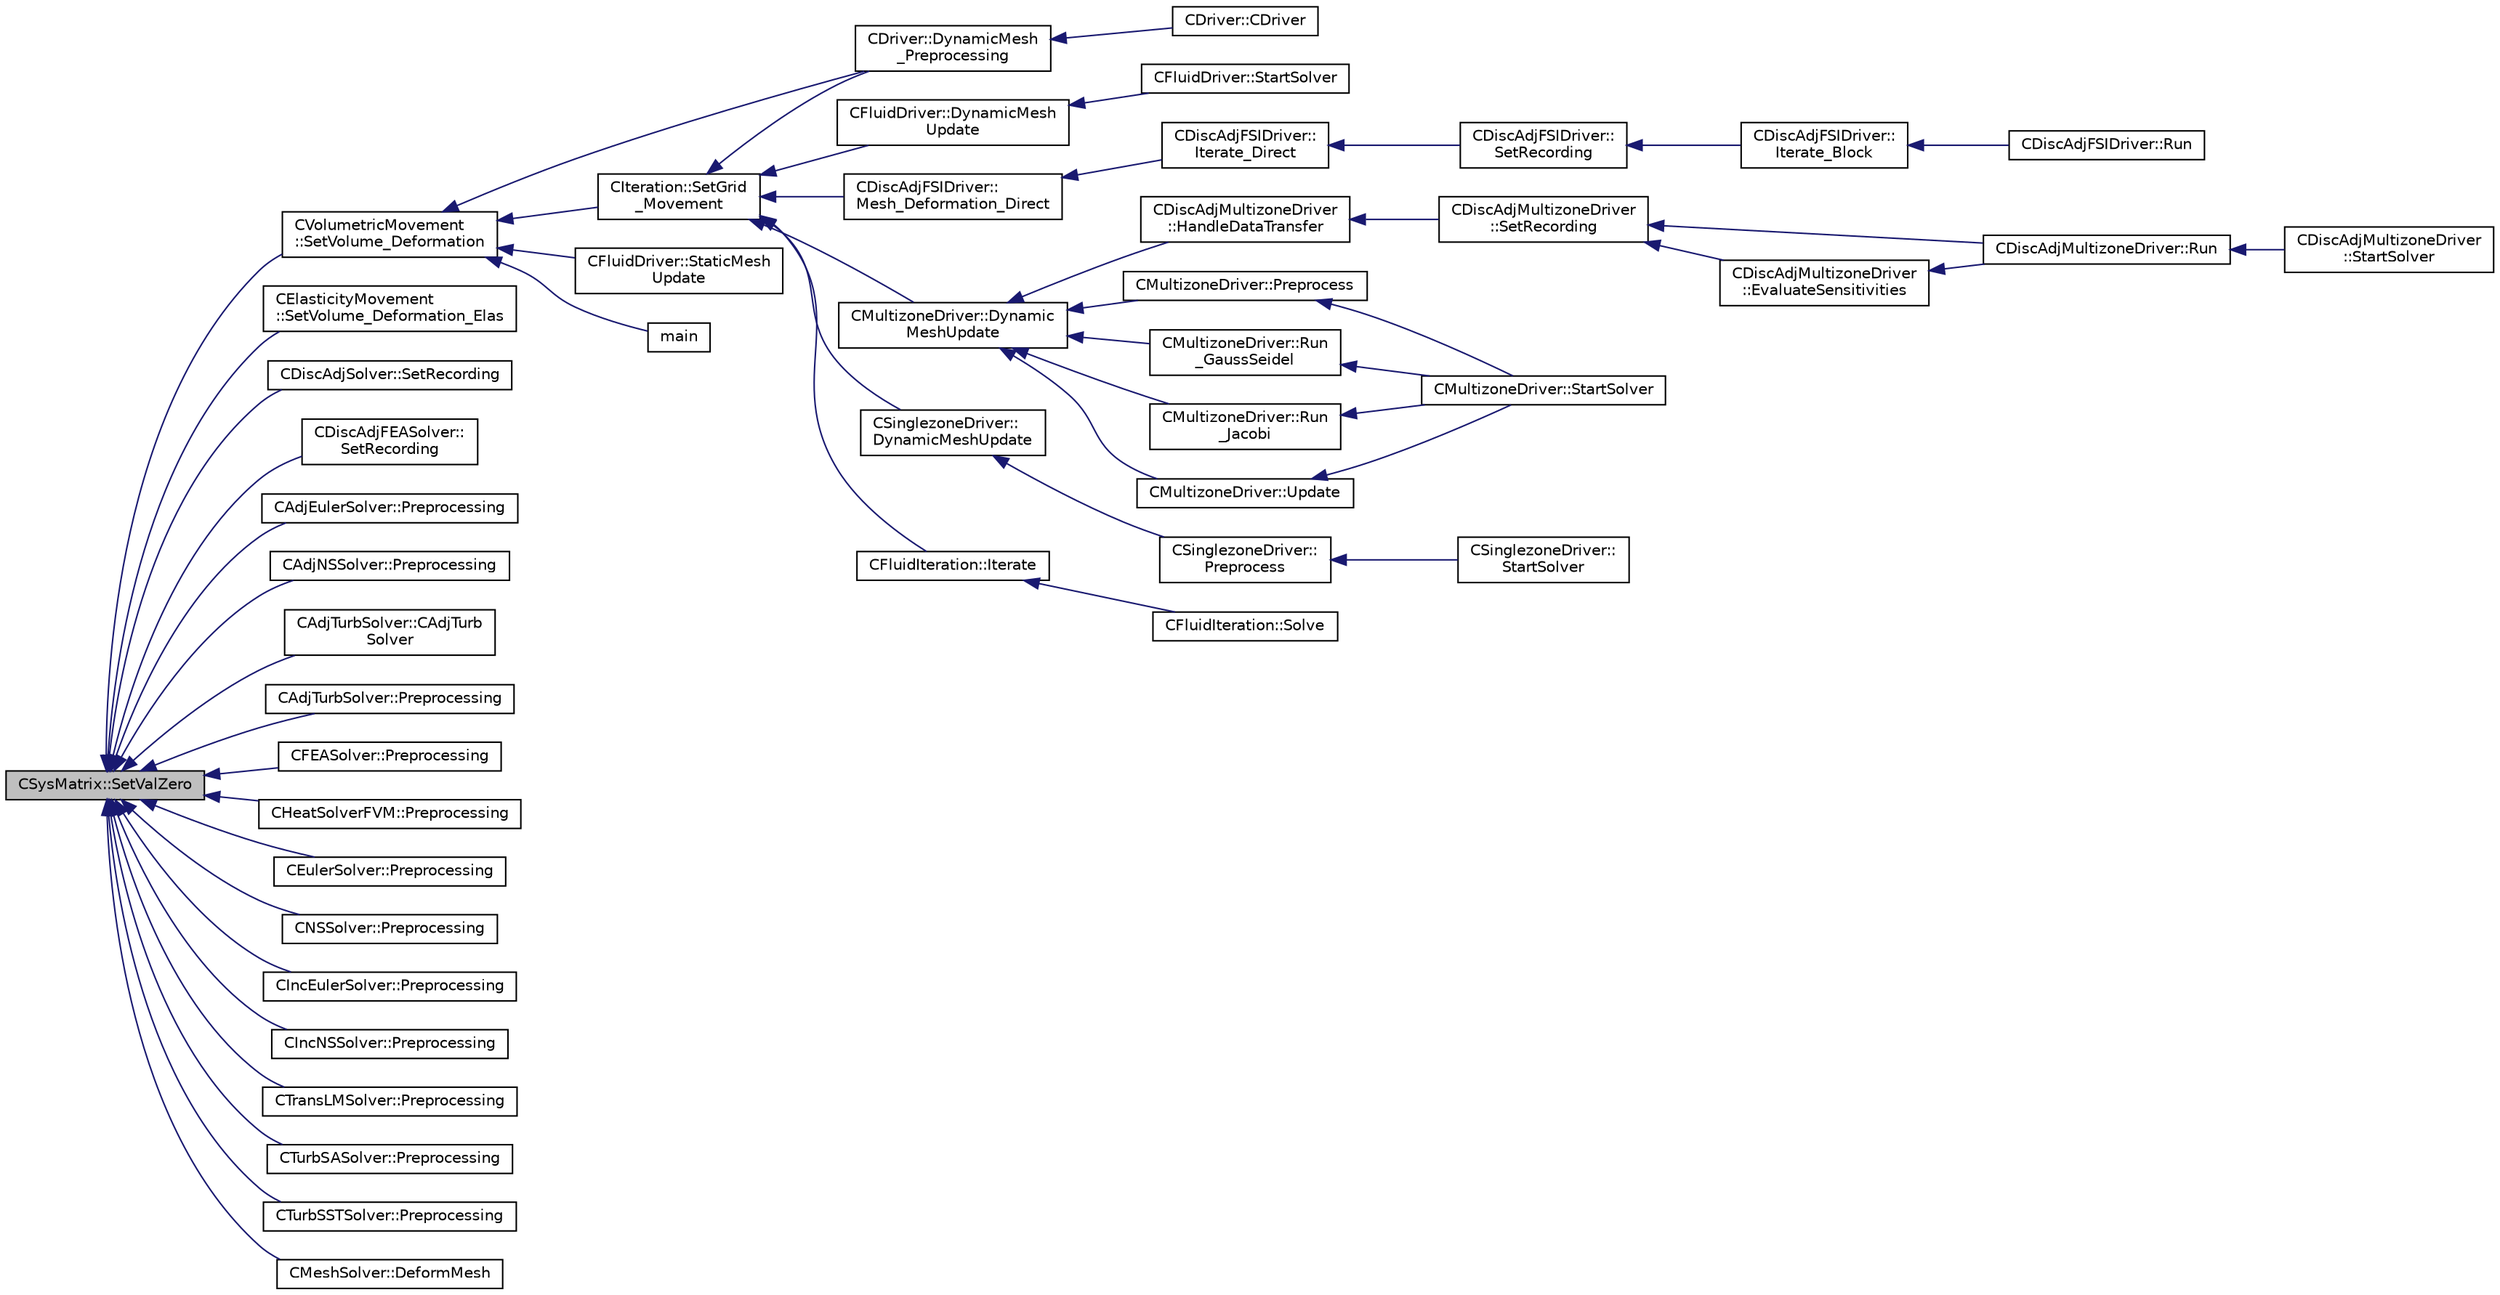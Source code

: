 digraph "CSysMatrix::SetValZero"
{
  edge [fontname="Helvetica",fontsize="10",labelfontname="Helvetica",labelfontsize="10"];
  node [fontname="Helvetica",fontsize="10",shape=record];
  rankdir="LR";
  Node514 [label="CSysMatrix::SetValZero",height=0.2,width=0.4,color="black", fillcolor="grey75", style="filled", fontcolor="black"];
  Node514 -> Node515 [dir="back",color="midnightblue",fontsize="10",style="solid",fontname="Helvetica"];
  Node515 [label="CVolumetricMovement\l::SetVolume_Deformation",height=0.2,width=0.4,color="black", fillcolor="white", style="filled",URL="$class_c_volumetric_movement.html#a9120967db0448fb16cb3ddf14ce6b533",tooltip="Grid deformation using the spring analogy method. "];
  Node515 -> Node516 [dir="back",color="midnightblue",fontsize="10",style="solid",fontname="Helvetica"];
  Node516 [label="CDriver::DynamicMesh\l_Preprocessing",height=0.2,width=0.4,color="black", fillcolor="white", style="filled",URL="$class_c_driver.html#af585d91d9c08dbddcc2b3e67dd5f5af9",tooltip="GridMovement_Preprocessing. "];
  Node516 -> Node517 [dir="back",color="midnightblue",fontsize="10",style="solid",fontname="Helvetica"];
  Node517 [label="CDriver::CDriver",height=0.2,width=0.4,color="black", fillcolor="white", style="filled",URL="$class_c_driver.html#a3fca4a013a6efa9bbb38fe78a86b5f3d",tooltip="Constructor of the class. "];
  Node515 -> Node518 [dir="back",color="midnightblue",fontsize="10",style="solid",fontname="Helvetica"];
  Node518 [label="CIteration::SetGrid\l_Movement",height=0.2,width=0.4,color="black", fillcolor="white", style="filled",URL="$class_c_iteration.html#a7b36785762f6b0c214569b185b858b6c",tooltip="Updates the positions and grid velocities for dynamic meshes between physical time steps..."];
  Node518 -> Node516 [dir="back",color="midnightblue",fontsize="10",style="solid",fontname="Helvetica"];
  Node518 -> Node519 [dir="back",color="midnightblue",fontsize="10",style="solid",fontname="Helvetica"];
  Node519 [label="CFluidDriver::DynamicMesh\lUpdate",height=0.2,width=0.4,color="black", fillcolor="white", style="filled",URL="$class_c_fluid_driver.html#a4eee67049f34a1875a42afa470e9f828",tooltip="Perform a dynamic mesh deformation, included grid velocity computation and the update of the multigri..."];
  Node519 -> Node520 [dir="back",color="midnightblue",fontsize="10",style="solid",fontname="Helvetica"];
  Node520 [label="CFluidDriver::StartSolver",height=0.2,width=0.4,color="black", fillcolor="white", style="filled",URL="$class_c_fluid_driver.html#a1c122d5a4b5f562f69a84aef2b8bd6d5",tooltip="Launch the computation for all zones and all physics. "];
  Node518 -> Node521 [dir="back",color="midnightblue",fontsize="10",style="solid",fontname="Helvetica"];
  Node521 [label="CDiscAdjFSIDriver::\lMesh_Deformation_Direct",height=0.2,width=0.4,color="black", fillcolor="white", style="filled",URL="$class_c_disc_adj_f_s_i_driver.html#ad683500d6b3773af342165b1b18f5c59",tooltip="Run a direct mesh deformation. "];
  Node521 -> Node522 [dir="back",color="midnightblue",fontsize="10",style="solid",fontname="Helvetica"];
  Node522 [label="CDiscAdjFSIDriver::\lIterate_Direct",height=0.2,width=0.4,color="black", fillcolor="white", style="filled",URL="$class_c_disc_adj_f_s_i_driver.html#acd9e7f14d860522e48ba2b6db34efd49",tooltip="Iterate the direct solver for recording. "];
  Node522 -> Node523 [dir="back",color="midnightblue",fontsize="10",style="solid",fontname="Helvetica"];
  Node523 [label="CDiscAdjFSIDriver::\lSetRecording",height=0.2,width=0.4,color="black", fillcolor="white", style="filled",URL="$class_c_disc_adj_f_s_i_driver.html#ab07394a77802e469a321ccd1b10cb988",tooltip="Set the recording for a Discrete Adjoint iteration for the FSI problem. "];
  Node523 -> Node524 [dir="back",color="midnightblue",fontsize="10",style="solid",fontname="Helvetica"];
  Node524 [label="CDiscAdjFSIDriver::\lIterate_Block",height=0.2,width=0.4,color="black", fillcolor="white", style="filled",URL="$class_c_disc_adj_f_s_i_driver.html#a84949f139fa795b7d34d6ff77e82eb5c",tooltip="Iterate a certain block for adjoint FSI - may be the whole set of variables or independent and subite..."];
  Node524 -> Node525 [dir="back",color="midnightblue",fontsize="10",style="solid",fontname="Helvetica"];
  Node525 [label="CDiscAdjFSIDriver::Run",height=0.2,width=0.4,color="black", fillcolor="white", style="filled",URL="$class_c_disc_adj_f_s_i_driver.html#a2e965d6e9c4dcfc296077cae225cab21",tooltip="Run a Discrete Adjoint iteration for the FSI problem. "];
  Node518 -> Node526 [dir="back",color="midnightblue",fontsize="10",style="solid",fontname="Helvetica"];
  Node526 [label="CMultizoneDriver::Dynamic\lMeshUpdate",height=0.2,width=0.4,color="black", fillcolor="white", style="filled",URL="$class_c_multizone_driver.html#ad28a95a48e9750237a5e2b1bf2c4aac9",tooltip="Perform a dynamic mesh deformation, included grid velocity computation and the update of the multigri..."];
  Node526 -> Node527 [dir="back",color="midnightblue",fontsize="10",style="solid",fontname="Helvetica"];
  Node527 [label="CDiscAdjMultizoneDriver\l::HandleDataTransfer",height=0.2,width=0.4,color="black", fillcolor="white", style="filled",URL="$class_c_disc_adj_multizone_driver.html#ab33de05a7a1f77dcf60014a4a35dd4f1",tooltip="Transfer data between zones and update grids when required. "];
  Node527 -> Node528 [dir="back",color="midnightblue",fontsize="10",style="solid",fontname="Helvetica"];
  Node528 [label="CDiscAdjMultizoneDriver\l::SetRecording",height=0.2,width=0.4,color="black", fillcolor="white", style="filled",URL="$class_c_disc_adj_multizone_driver.html#a441f8669a04147aacab7df463e1dd021",tooltip="Record one iteration of the primal problem within each zone. "];
  Node528 -> Node529 [dir="back",color="midnightblue",fontsize="10",style="solid",fontname="Helvetica"];
  Node529 [label="CDiscAdjMultizoneDriver::Run",height=0.2,width=0.4,color="black", fillcolor="white", style="filled",URL="$class_c_disc_adj_multizone_driver.html#af996aecdb6d20aa4fc81c9b67295abf5",tooltip="[Overload] Run an discrete adjoint update of all solvers within multiple zones. "];
  Node529 -> Node530 [dir="back",color="midnightblue",fontsize="10",style="solid",fontname="Helvetica"];
  Node530 [label="CDiscAdjMultizoneDriver\l::StartSolver",height=0.2,width=0.4,color="black", fillcolor="white", style="filled",URL="$class_c_disc_adj_multizone_driver.html#a75de0a1a482ceeed4301a384f1515092",tooltip="[Overload] Launch the computation for discrete adjoint multizone problems. "];
  Node528 -> Node531 [dir="back",color="midnightblue",fontsize="10",style="solid",fontname="Helvetica"];
  Node531 [label="CDiscAdjMultizoneDriver\l::EvaluateSensitivities",height=0.2,width=0.4,color="black", fillcolor="white", style="filled",URL="$class_c_disc_adj_multizone_driver.html#ac2789097629674cfb7d4de64954024df",tooltip="Evaluate sensitivites for the current adjoint solution and output files. "];
  Node531 -> Node529 [dir="back",color="midnightblue",fontsize="10",style="solid",fontname="Helvetica"];
  Node526 -> Node532 [dir="back",color="midnightblue",fontsize="10",style="solid",fontname="Helvetica"];
  Node532 [label="CMultizoneDriver::Preprocess",height=0.2,width=0.4,color="black", fillcolor="white", style="filled",URL="$class_c_multizone_driver.html#a29c97f0dff69501feb7d5f8fe2670088",tooltip="Preprocess the multizone iteration. "];
  Node532 -> Node533 [dir="back",color="midnightblue",fontsize="10",style="solid",fontname="Helvetica"];
  Node533 [label="CMultizoneDriver::StartSolver",height=0.2,width=0.4,color="black", fillcolor="white", style="filled",URL="$class_c_multizone_driver.html#a03cfc000c383ef0d86d34e1c6aef5ff3",tooltip="[Overload] Launch the computation for multizone problems. "];
  Node526 -> Node534 [dir="back",color="midnightblue",fontsize="10",style="solid",fontname="Helvetica"];
  Node534 [label="CMultizoneDriver::Run\l_GaussSeidel",height=0.2,width=0.4,color="black", fillcolor="white", style="filled",URL="$class_c_multizone_driver.html#a8036223cdbe0c0d4552f17f6bad9189b",tooltip="Run a Block Gauss-Seidel iteration in all physical zones. "];
  Node534 -> Node533 [dir="back",color="midnightblue",fontsize="10",style="solid",fontname="Helvetica"];
  Node526 -> Node535 [dir="back",color="midnightblue",fontsize="10",style="solid",fontname="Helvetica"];
  Node535 [label="CMultizoneDriver::Run\l_Jacobi",height=0.2,width=0.4,color="black", fillcolor="white", style="filled",URL="$class_c_multizone_driver.html#a1bf2824daac5a10e8fb7387676eee338",tooltip="Run a Block-Jacobi iteration in all physical zones. "];
  Node535 -> Node533 [dir="back",color="midnightblue",fontsize="10",style="solid",fontname="Helvetica"];
  Node526 -> Node536 [dir="back",color="midnightblue",fontsize="10",style="solid",fontname="Helvetica"];
  Node536 [label="CMultizoneDriver::Update",height=0.2,width=0.4,color="black", fillcolor="white", style="filled",URL="$class_c_multizone_driver.html#ac5d960382730c14b035965906cf02cb6",tooltip="Update the dual-time solution within multiple zones. "];
  Node536 -> Node533 [dir="back",color="midnightblue",fontsize="10",style="solid",fontname="Helvetica"];
  Node518 -> Node537 [dir="back",color="midnightblue",fontsize="10",style="solid",fontname="Helvetica"];
  Node537 [label="CSinglezoneDriver::\lDynamicMeshUpdate",height=0.2,width=0.4,color="black", fillcolor="white", style="filled",URL="$class_c_singlezone_driver.html#a8cf4c7786b495d459818b656a7f6a357",tooltip="Perform a dynamic mesh deformation, included grid velocity computation and the update of the multigri..."];
  Node537 -> Node538 [dir="back",color="midnightblue",fontsize="10",style="solid",fontname="Helvetica"];
  Node538 [label="CSinglezoneDriver::\lPreprocess",height=0.2,width=0.4,color="black", fillcolor="white", style="filled",URL="$class_c_singlezone_driver.html#adc6587c2d0cd656a4fbdebaf611fbbc8",tooltip="Preprocess the single-zone iteration. "];
  Node538 -> Node539 [dir="back",color="midnightblue",fontsize="10",style="solid",fontname="Helvetica"];
  Node539 [label="CSinglezoneDriver::\lStartSolver",height=0.2,width=0.4,color="black", fillcolor="white", style="filled",URL="$class_c_singlezone_driver.html#a6eb4215f7ee740a6d5edb798110ce44a",tooltip="[Overload] Launch the computation for single-zone problems. "];
  Node518 -> Node540 [dir="back",color="midnightblue",fontsize="10",style="solid",fontname="Helvetica"];
  Node540 [label="CFluidIteration::Iterate",height=0.2,width=0.4,color="black", fillcolor="white", style="filled",URL="$class_c_fluid_iteration.html#ab1379b4cba3d8c893395123fb6030986",tooltip="Perform a single iteration of the fluid system. "];
  Node540 -> Node541 [dir="back",color="midnightblue",fontsize="10",style="solid",fontname="Helvetica"];
  Node541 [label="CFluidIteration::Solve",height=0.2,width=0.4,color="black", fillcolor="white", style="filled",URL="$class_c_fluid_iteration.html#ae22cd342c9c9d2ea5ac3f5103394ff80",tooltip="Iterate the fluid system for a number of Inner_Iter iterations. "];
  Node515 -> Node542 [dir="back",color="midnightblue",fontsize="10",style="solid",fontname="Helvetica"];
  Node542 [label="CFluidDriver::StaticMesh\lUpdate",height=0.2,width=0.4,color="black", fillcolor="white", style="filled",URL="$class_c_fluid_driver.html#a6771333285f189b2f979478dee64d897",tooltip="Perform a static mesh deformation, without considering grid velocity (multiple zone). "];
  Node515 -> Node543 [dir="back",color="midnightblue",fontsize="10",style="solid",fontname="Helvetica"];
  Node543 [label="main",height=0.2,width=0.4,color="black", fillcolor="white", style="filled",URL="$_s_u2___d_e_f_8cpp.html#a0ddf1224851353fc92bfbff6f499fa97"];
  Node514 -> Node544 [dir="back",color="midnightblue",fontsize="10",style="solid",fontname="Helvetica"];
  Node544 [label="CElasticityMovement\l::SetVolume_Deformation_Elas",height=0.2,width=0.4,color="black", fillcolor="white", style="filled",URL="$class_c_elasticity_movement.html#a214b75ab52f6238cf321ec5834289b8e",tooltip="Grid deformation using the linear elasticity equations. "];
  Node514 -> Node545 [dir="back",color="midnightblue",fontsize="10",style="solid",fontname="Helvetica"];
  Node545 [label="CDiscAdjSolver::SetRecording",height=0.2,width=0.4,color="black", fillcolor="white", style="filled",URL="$class_c_disc_adj_solver.html#a696214d1de7cabe49792ce047e08b5f4",tooltip="Prepare the solver for a new recording. "];
  Node514 -> Node546 [dir="back",color="midnightblue",fontsize="10",style="solid",fontname="Helvetica"];
  Node546 [label="CDiscAdjFEASolver::\lSetRecording",height=0.2,width=0.4,color="black", fillcolor="white", style="filled",URL="$class_c_disc_adj_f_e_a_solver.html#a3aa3cdeeabde58197282da02e36247b5",tooltip="Prepare the solver for a new recording. "];
  Node514 -> Node547 [dir="back",color="midnightblue",fontsize="10",style="solid",fontname="Helvetica"];
  Node547 [label="CAdjEulerSolver::Preprocessing",height=0.2,width=0.4,color="black", fillcolor="white", style="filled",URL="$class_c_adj_euler_solver.html#a4ae0ed840dc8335fd921399625ba794f",tooltip="Initialize the residual vectors. "];
  Node514 -> Node548 [dir="back",color="midnightblue",fontsize="10",style="solid",fontname="Helvetica"];
  Node548 [label="CAdjNSSolver::Preprocessing",height=0.2,width=0.4,color="black", fillcolor="white", style="filled",URL="$class_c_adj_n_s_solver.html#ac16dab76e2c1d86bc7d70ca9f41fd668",tooltip="Restart residual and compute gradients. "];
  Node514 -> Node549 [dir="back",color="midnightblue",fontsize="10",style="solid",fontname="Helvetica"];
  Node549 [label="CAdjTurbSolver::CAdjTurb\lSolver",height=0.2,width=0.4,color="black", fillcolor="white", style="filled",URL="$class_c_adj_turb_solver.html#a621bdae0b081f25a67425cc037cd90a2"];
  Node514 -> Node550 [dir="back",color="midnightblue",fontsize="10",style="solid",fontname="Helvetica"];
  Node550 [label="CAdjTurbSolver::Preprocessing",height=0.2,width=0.4,color="black", fillcolor="white", style="filled",URL="$class_c_adj_turb_solver.html#abde54ee8e9643c4ee460855be166a80f",tooltip="Initializate the residual vectors. "];
  Node514 -> Node551 [dir="back",color="midnightblue",fontsize="10",style="solid",fontname="Helvetica"];
  Node551 [label="CFEASolver::Preprocessing",height=0.2,width=0.4,color="black", fillcolor="white", style="filled",URL="$class_c_f_e_a_solver.html#a2171424e52ccd32f17bcbd4972b1fe15",tooltip="Set residuals to zero. "];
  Node514 -> Node552 [dir="back",color="midnightblue",fontsize="10",style="solid",fontname="Helvetica"];
  Node552 [label="CHeatSolverFVM::Preprocessing",height=0.2,width=0.4,color="black", fillcolor="white", style="filled",URL="$class_c_heat_solver_f_v_m.html#a0c89f1dbe5cd5a16caaa9a08200e91fd",tooltip="Restart residual and compute gradients. "];
  Node514 -> Node553 [dir="back",color="midnightblue",fontsize="10",style="solid",fontname="Helvetica"];
  Node553 [label="CEulerSolver::Preprocessing",height=0.2,width=0.4,color="black", fillcolor="white", style="filled",URL="$class_c_euler_solver.html#a8b89e1bfce33284c2d8f5f00f82f3f3f",tooltip="Compute primitive variables and their gradients. "];
  Node514 -> Node554 [dir="back",color="midnightblue",fontsize="10",style="solid",fontname="Helvetica"];
  Node554 [label="CNSSolver::Preprocessing",height=0.2,width=0.4,color="black", fillcolor="white", style="filled",URL="$class_c_n_s_solver.html#a028c83d18cf8520dff2f9628d8a04e4b",tooltip="Restart residual and compute gradients. "];
  Node514 -> Node555 [dir="back",color="midnightblue",fontsize="10",style="solid",fontname="Helvetica"];
  Node555 [label="CIncEulerSolver::Preprocessing",height=0.2,width=0.4,color="black", fillcolor="white", style="filled",URL="$class_c_inc_euler_solver.html#aabd902b10cc9b41b6b2c406efba0ac41",tooltip="Compute primitive variables and their gradients. "];
  Node514 -> Node556 [dir="back",color="midnightblue",fontsize="10",style="solid",fontname="Helvetica"];
  Node556 [label="CIncNSSolver::Preprocessing",height=0.2,width=0.4,color="black", fillcolor="white", style="filled",URL="$class_c_inc_n_s_solver.html#ae84f6e86313acd1da80c505b4eab81e5",tooltip="Restart residual and compute gradients. "];
  Node514 -> Node557 [dir="back",color="midnightblue",fontsize="10",style="solid",fontname="Helvetica"];
  Node557 [label="CTransLMSolver::Preprocessing",height=0.2,width=0.4,color="black", fillcolor="white", style="filled",URL="$class_c_trans_l_m_solver.html#ac319a1f0946ca2806dbe02c4c9bea65b",tooltip="Restart residual and compute gradients. "];
  Node514 -> Node558 [dir="back",color="midnightblue",fontsize="10",style="solid",fontname="Helvetica"];
  Node558 [label="CTurbSASolver::Preprocessing",height=0.2,width=0.4,color="black", fillcolor="white", style="filled",URL="$class_c_turb_s_a_solver.html#a225518dc5f0ca6ed894add826aaa16ea",tooltip="Restart residual and compute gradients. "];
  Node514 -> Node559 [dir="back",color="midnightblue",fontsize="10",style="solid",fontname="Helvetica"];
  Node559 [label="CTurbSSTSolver::Preprocessing",height=0.2,width=0.4,color="black", fillcolor="white", style="filled",URL="$class_c_turb_s_s_t_solver.html#a653cf05307f24374fda6f523ce3130bf",tooltip="Restart residual and compute gradients. "];
  Node514 -> Node560 [dir="back",color="midnightblue",fontsize="10",style="solid",fontname="Helvetica"];
  Node560 [label="CMeshSolver::DeformMesh",height=0.2,width=0.4,color="black", fillcolor="white", style="filled",URL="$class_c_mesh_solver.html#a9f95488da182ba844e5ea3cd0d613399",tooltip="Grid deformation using the linear elasticity equations. "];
}
